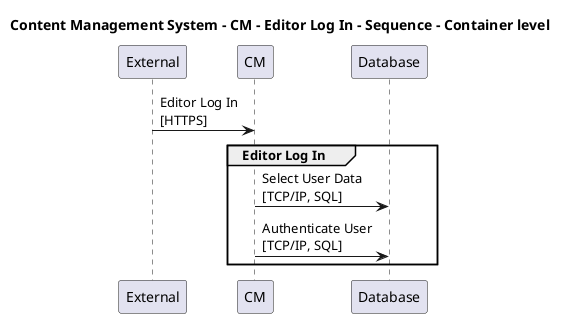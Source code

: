 @startuml

title Content Management System - CM - Editor Log In - Sequence - Container level

participant "External" as C4InterFlow.SoftwareSystems.ExternalSystem
participant "CM" as ContentManagementSystem.SoftwareSystems.CM
participant "Database" as ContentManagementSystem.SoftwareSystems.Database

C4InterFlow.SoftwareSystems.ExternalSystem -> ContentManagementSystem.SoftwareSystems.CM : Editor Log In\n[HTTPS]
group Editor Log In
ContentManagementSystem.SoftwareSystems.CM -> ContentManagementSystem.SoftwareSystems.Database : Select User Data\n[TCP/IP, SQL]
ContentManagementSystem.SoftwareSystems.CM -> ContentManagementSystem.SoftwareSystems.Database : Authenticate User\n[TCP/IP, SQL]
end


@enduml
